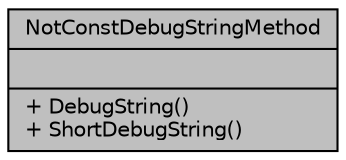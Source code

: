 digraph "NotConstDebugStringMethod"
{
 // LATEX_PDF_SIZE
  bgcolor="transparent";
  edge [fontname="Helvetica",fontsize="10",labelfontname="Helvetica",labelfontsize="10"];
  node [fontname="Helvetica",fontsize="10",shape=record];
  Node1 [label="{NotConstDebugStringMethod\n||+ DebugString()\l+ ShortDebugString()\l}",height=0.2,width=0.4,color="black", fillcolor="grey75", style="filled", fontcolor="black",tooltip=" "];
}
